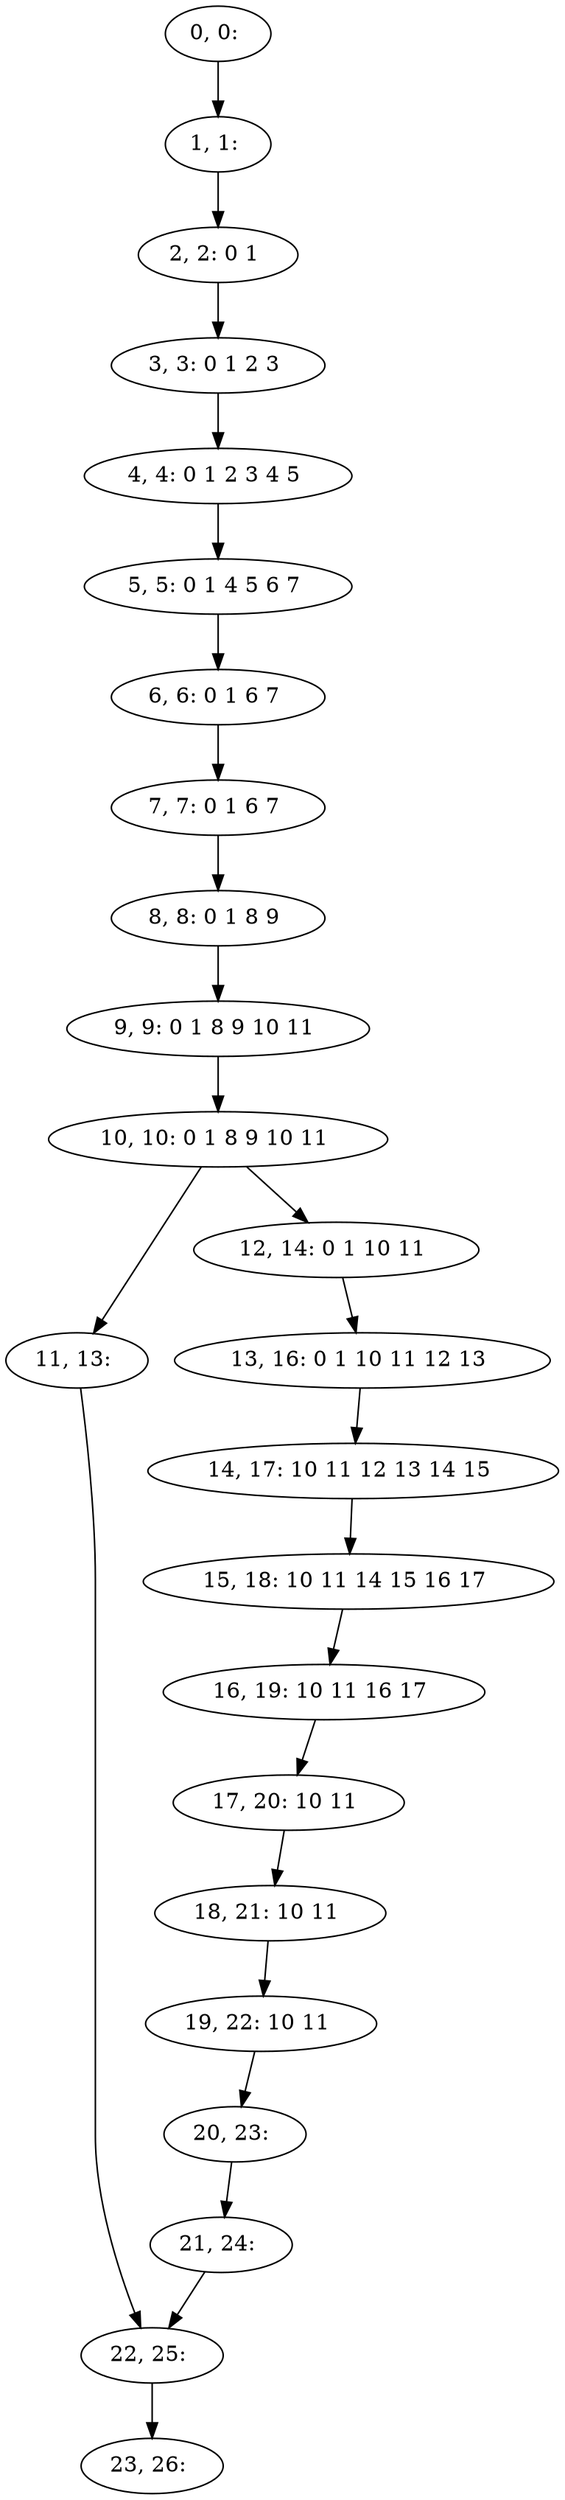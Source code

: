 digraph G {
0[label="0, 0: "];
1[label="1, 1: "];
2[label="2, 2: 0 1 "];
3[label="3, 3: 0 1 2 3 "];
4[label="4, 4: 0 1 2 3 4 5 "];
5[label="5, 5: 0 1 4 5 6 7 "];
6[label="6, 6: 0 1 6 7 "];
7[label="7, 7: 0 1 6 7 "];
8[label="8, 8: 0 1 8 9 "];
9[label="9, 9: 0 1 8 9 10 11 "];
10[label="10, 10: 0 1 8 9 10 11 "];
11[label="11, 13: "];
12[label="12, 14: 0 1 10 11 "];
13[label="13, 16: 0 1 10 11 12 13 "];
14[label="14, 17: 10 11 12 13 14 15 "];
15[label="15, 18: 10 11 14 15 16 17 "];
16[label="16, 19: 10 11 16 17 "];
17[label="17, 20: 10 11 "];
18[label="18, 21: 10 11 "];
19[label="19, 22: 10 11 "];
20[label="20, 23: "];
21[label="21, 24: "];
22[label="22, 25: "];
23[label="23, 26: "];
0->1 ;
1->2 ;
2->3 ;
3->4 ;
4->5 ;
5->6 ;
6->7 ;
7->8 ;
8->9 ;
9->10 ;
10->11 ;
10->12 ;
11->22 ;
12->13 ;
13->14 ;
14->15 ;
15->16 ;
16->17 ;
17->18 ;
18->19 ;
19->20 ;
20->21 ;
21->22 ;
22->23 ;
}
